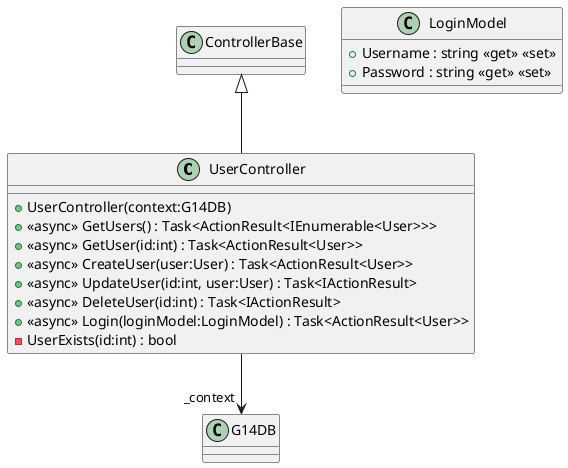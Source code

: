 @startuml
class UserController {
    + UserController(context:G14DB)
    + <<async>> GetUsers() : Task<ActionResult<IEnumerable<User>>>
    + <<async>> GetUser(id:int) : Task<ActionResult<User>>
    + <<async>> CreateUser(user:User) : Task<ActionResult<User>>
    + <<async>> UpdateUser(id:int, user:User) : Task<IActionResult>
    + <<async>> DeleteUser(id:int) : Task<IActionResult>
    + <<async>> Login(loginModel:LoginModel) : Task<ActionResult<User>>
    - UserExists(id:int) : bool
}
class LoginModel {
    + Username : string <<get>> <<set>>
    + Password : string <<get>> <<set>>
}
ControllerBase <|-- UserController
UserController --> "_context" G14DB
@enduml
